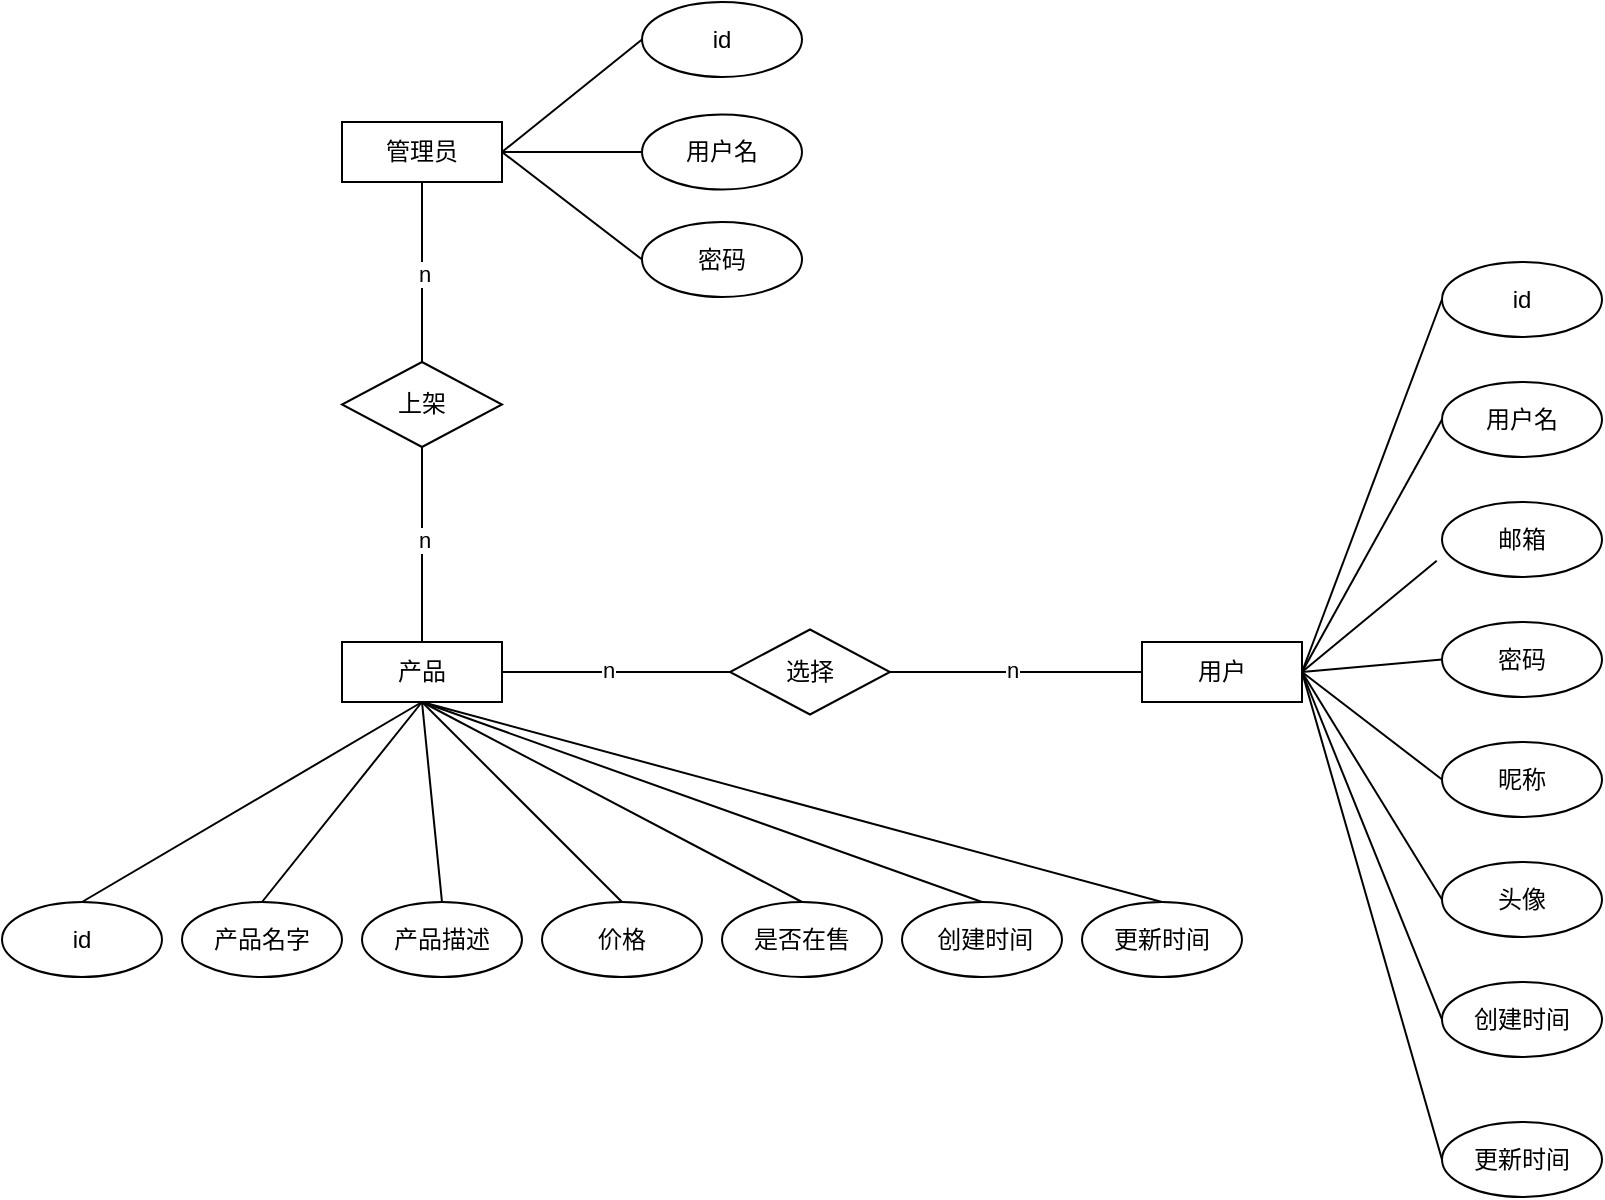 <mxfile version="24.6.4" type="device">
  <diagram id="C5RBs43oDa-KdzZeNtuy" name="Page-1">
    <mxGraphModel dx="906" dy="665" grid="1" gridSize="10" guides="1" tooltips="1" connect="1" arrows="1" fold="1" page="1" pageScale="1" pageWidth="827" pageHeight="1169" math="0" shadow="0">
      <root>
        <mxCell id="WIyWlLk6GJQsqaUBKTNV-0" />
        <mxCell id="WIyWlLk6GJQsqaUBKTNV-1" parent="WIyWlLk6GJQsqaUBKTNV-0" />
        <mxCell id="vC0djv4koSDoYGYUXpLg-45" style="rounded=0;orthogonalLoop=1;jettySize=auto;html=1;exitX=0.5;exitY=1;exitDx=0;exitDy=0;entryX=0.5;entryY=0;entryDx=0;entryDy=0;endArrow=none;endFill=0;" edge="1" parent="WIyWlLk6GJQsqaUBKTNV-1" source="vC0djv4koSDoYGYUXpLg-0" target="vC0djv4koSDoYGYUXpLg-38">
          <mxGeometry relative="1" as="geometry" />
        </mxCell>
        <mxCell id="vC0djv4koSDoYGYUXpLg-46" style="rounded=0;orthogonalLoop=1;jettySize=auto;html=1;exitX=0.5;exitY=1;exitDx=0;exitDy=0;entryX=0.5;entryY=0;entryDx=0;entryDy=0;endArrow=none;endFill=0;" edge="1" parent="WIyWlLk6GJQsqaUBKTNV-1" source="vC0djv4koSDoYGYUXpLg-0" target="vC0djv4koSDoYGYUXpLg-39">
          <mxGeometry relative="1" as="geometry" />
        </mxCell>
        <mxCell id="vC0djv4koSDoYGYUXpLg-47" style="rounded=0;orthogonalLoop=1;jettySize=auto;html=1;exitX=0.5;exitY=1;exitDx=0;exitDy=0;entryX=0.5;entryY=0;entryDx=0;entryDy=0;endArrow=none;endFill=0;" edge="1" parent="WIyWlLk6GJQsqaUBKTNV-1" source="vC0djv4koSDoYGYUXpLg-0" target="vC0djv4koSDoYGYUXpLg-40">
          <mxGeometry relative="1" as="geometry" />
        </mxCell>
        <mxCell id="vC0djv4koSDoYGYUXpLg-48" style="rounded=0;orthogonalLoop=1;jettySize=auto;html=1;exitX=0.5;exitY=1;exitDx=0;exitDy=0;entryX=0.5;entryY=0;entryDx=0;entryDy=0;endArrow=none;endFill=0;" edge="1" parent="WIyWlLk6GJQsqaUBKTNV-1" source="vC0djv4koSDoYGYUXpLg-0" target="vC0djv4koSDoYGYUXpLg-41">
          <mxGeometry relative="1" as="geometry" />
        </mxCell>
        <mxCell id="vC0djv4koSDoYGYUXpLg-49" style="rounded=0;orthogonalLoop=1;jettySize=auto;html=1;exitX=0.5;exitY=1;exitDx=0;exitDy=0;entryX=0.5;entryY=0;entryDx=0;entryDy=0;endArrow=none;endFill=0;" edge="1" parent="WIyWlLk6GJQsqaUBKTNV-1" source="vC0djv4koSDoYGYUXpLg-0" target="vC0djv4koSDoYGYUXpLg-42">
          <mxGeometry relative="1" as="geometry" />
        </mxCell>
        <mxCell id="vC0djv4koSDoYGYUXpLg-50" style="rounded=0;orthogonalLoop=1;jettySize=auto;html=1;exitX=0.5;exitY=1;exitDx=0;exitDy=0;entryX=0.5;entryY=0;entryDx=0;entryDy=0;endArrow=none;endFill=0;" edge="1" parent="WIyWlLk6GJQsqaUBKTNV-1" source="vC0djv4koSDoYGYUXpLg-0" target="vC0djv4koSDoYGYUXpLg-43">
          <mxGeometry relative="1" as="geometry" />
        </mxCell>
        <mxCell id="vC0djv4koSDoYGYUXpLg-51" style="rounded=0;orthogonalLoop=1;jettySize=auto;html=1;exitX=0.5;exitY=1;exitDx=0;exitDy=0;entryX=0.5;entryY=0;entryDx=0;entryDy=0;endArrow=none;endFill=0;" edge="1" parent="WIyWlLk6GJQsqaUBKTNV-1" source="vC0djv4koSDoYGYUXpLg-0" target="vC0djv4koSDoYGYUXpLg-44">
          <mxGeometry relative="1" as="geometry" />
        </mxCell>
        <mxCell id="vC0djv4koSDoYGYUXpLg-0" value="产品" style="rounded=0;whiteSpace=wrap;html=1;" vertex="1" parent="WIyWlLk6GJQsqaUBKTNV-1">
          <mxGeometry x="180" y="350" width="80" height="30" as="geometry" />
        </mxCell>
        <mxCell id="vC0djv4koSDoYGYUXpLg-1" value="选择" style="rhombus;whiteSpace=wrap;html=1;" vertex="1" parent="WIyWlLk6GJQsqaUBKTNV-1">
          <mxGeometry x="374" y="343.75" width="80" height="42.5" as="geometry" />
        </mxCell>
        <mxCell id="vC0djv4koSDoYGYUXpLg-2" value="" style="endArrow=none;html=1;rounded=0;exitX=1;exitY=0.5;exitDx=0;exitDy=0;entryX=0;entryY=0.5;entryDx=0;entryDy=0;" edge="1" parent="WIyWlLk6GJQsqaUBKTNV-1" source="vC0djv4koSDoYGYUXpLg-0" target="vC0djv4koSDoYGYUXpLg-1">
          <mxGeometry width="50" height="50" relative="1" as="geometry">
            <mxPoint x="390" y="370" as="sourcePoint" />
            <mxPoint x="440" y="320" as="targetPoint" />
          </mxGeometry>
        </mxCell>
        <mxCell id="vC0djv4koSDoYGYUXpLg-8" value="n" style="edgeLabel;html=1;align=center;verticalAlign=middle;resizable=0;points=[];" vertex="1" connectable="0" parent="vC0djv4koSDoYGYUXpLg-2">
          <mxGeometry x="-0.07" y="1" relative="1" as="geometry">
            <mxPoint as="offset" />
          </mxGeometry>
        </mxCell>
        <mxCell id="vC0djv4koSDoYGYUXpLg-24" style="rounded=0;orthogonalLoop=1;jettySize=auto;html=1;entryX=0;entryY=0.5;entryDx=0;entryDy=0;endArrow=none;endFill=0;exitX=1;exitY=0.5;exitDx=0;exitDy=0;" edge="1" parent="WIyWlLk6GJQsqaUBKTNV-1" source="vC0djv4koSDoYGYUXpLg-4" target="vC0djv4koSDoYGYUXpLg-16">
          <mxGeometry relative="1" as="geometry">
            <mxPoint x="710" y="240" as="sourcePoint" />
          </mxGeometry>
        </mxCell>
        <mxCell id="vC0djv4koSDoYGYUXpLg-27" style="rounded=0;orthogonalLoop=1;jettySize=auto;html=1;exitX=1;exitY=0.5;exitDx=0;exitDy=0;entryX=0;entryY=0.5;entryDx=0;entryDy=0;endArrow=none;endFill=0;" edge="1" parent="WIyWlLk6GJQsqaUBKTNV-1" source="vC0djv4koSDoYGYUXpLg-4" target="vC0djv4koSDoYGYUXpLg-19">
          <mxGeometry relative="1" as="geometry" />
        </mxCell>
        <mxCell id="vC0djv4koSDoYGYUXpLg-28" style="rounded=0;orthogonalLoop=1;jettySize=auto;html=1;exitX=1;exitY=0.5;exitDx=0;exitDy=0;entryX=0;entryY=0.5;entryDx=0;entryDy=0;endArrow=none;endFill=0;" edge="1" parent="WIyWlLk6GJQsqaUBKTNV-1" source="vC0djv4koSDoYGYUXpLg-4" target="vC0djv4koSDoYGYUXpLg-20">
          <mxGeometry relative="1" as="geometry" />
        </mxCell>
        <mxCell id="vC0djv4koSDoYGYUXpLg-29" style="rounded=0;orthogonalLoop=1;jettySize=auto;html=1;exitX=1;exitY=0.5;exitDx=0;exitDy=0;entryX=0;entryY=0.5;entryDx=0;entryDy=0;endArrow=none;endFill=0;" edge="1" parent="WIyWlLk6GJQsqaUBKTNV-1" source="vC0djv4koSDoYGYUXpLg-4" target="vC0djv4koSDoYGYUXpLg-21">
          <mxGeometry relative="1" as="geometry" />
        </mxCell>
        <mxCell id="vC0djv4koSDoYGYUXpLg-30" style="rounded=0;orthogonalLoop=1;jettySize=auto;html=1;exitX=1;exitY=0.5;exitDx=0;exitDy=0;entryX=0;entryY=0.5;entryDx=0;entryDy=0;endArrow=none;endFill=0;" edge="1" parent="WIyWlLk6GJQsqaUBKTNV-1" source="vC0djv4koSDoYGYUXpLg-4" target="vC0djv4koSDoYGYUXpLg-22">
          <mxGeometry relative="1" as="geometry" />
        </mxCell>
        <mxCell id="vC0djv4koSDoYGYUXpLg-31" style="rounded=0;orthogonalLoop=1;jettySize=auto;html=1;exitX=1;exitY=0.5;exitDx=0;exitDy=0;entryX=0;entryY=0.5;entryDx=0;entryDy=0;endArrow=none;endFill=0;" edge="1" parent="WIyWlLk6GJQsqaUBKTNV-1" source="vC0djv4koSDoYGYUXpLg-4" target="vC0djv4koSDoYGYUXpLg-23">
          <mxGeometry relative="1" as="geometry" />
        </mxCell>
        <mxCell id="vC0djv4koSDoYGYUXpLg-4" value="用户" style="rounded=0;whiteSpace=wrap;html=1;" vertex="1" parent="WIyWlLk6GJQsqaUBKTNV-1">
          <mxGeometry x="580" y="350" width="80" height="30" as="geometry" />
        </mxCell>
        <mxCell id="vC0djv4koSDoYGYUXpLg-5" value="" style="endArrow=none;html=1;rounded=0;entryX=0;entryY=0.5;entryDx=0;entryDy=0;exitX=1;exitY=0.5;exitDx=0;exitDy=0;" edge="1" parent="WIyWlLk6GJQsqaUBKTNV-1" source="vC0djv4koSDoYGYUXpLg-1" target="vC0djv4koSDoYGYUXpLg-4">
          <mxGeometry width="50" height="50" relative="1" as="geometry">
            <mxPoint x="390" y="370" as="sourcePoint" />
            <mxPoint x="440" y="320" as="targetPoint" />
          </mxGeometry>
        </mxCell>
        <mxCell id="vC0djv4koSDoYGYUXpLg-6" value="n" style="edgeLabel;html=1;align=center;verticalAlign=middle;resizable=0;points=[];" vertex="1" connectable="0" parent="vC0djv4koSDoYGYUXpLg-5">
          <mxGeometry x="-0.037" y="1" relative="1" as="geometry">
            <mxPoint as="offset" />
          </mxGeometry>
        </mxCell>
        <mxCell id="vC0djv4koSDoYGYUXpLg-35" style="rounded=0;orthogonalLoop=1;jettySize=auto;html=1;exitX=1;exitY=0.5;exitDx=0;exitDy=0;entryX=0;entryY=0.5;entryDx=0;entryDy=0;endArrow=none;endFill=0;" edge="1" parent="WIyWlLk6GJQsqaUBKTNV-1" source="vC0djv4koSDoYGYUXpLg-9" target="vC0djv4koSDoYGYUXpLg-32">
          <mxGeometry relative="1" as="geometry" />
        </mxCell>
        <mxCell id="vC0djv4koSDoYGYUXpLg-36" style="rounded=0;orthogonalLoop=1;jettySize=auto;html=1;exitX=1;exitY=0.5;exitDx=0;exitDy=0;entryX=0;entryY=0.5;entryDx=0;entryDy=0;endArrow=none;endFill=0;" edge="1" parent="WIyWlLk6GJQsqaUBKTNV-1" source="vC0djv4koSDoYGYUXpLg-9" target="vC0djv4koSDoYGYUXpLg-33">
          <mxGeometry relative="1" as="geometry" />
        </mxCell>
        <mxCell id="vC0djv4koSDoYGYUXpLg-37" style="rounded=0;orthogonalLoop=1;jettySize=auto;html=1;exitX=1;exitY=0.5;exitDx=0;exitDy=0;entryX=0;entryY=0.5;entryDx=0;entryDy=0;endArrow=none;endFill=0;" edge="1" parent="WIyWlLk6GJQsqaUBKTNV-1" source="vC0djv4koSDoYGYUXpLg-9" target="vC0djv4koSDoYGYUXpLg-34">
          <mxGeometry relative="1" as="geometry" />
        </mxCell>
        <mxCell id="vC0djv4koSDoYGYUXpLg-9" value="管理员" style="rounded=0;whiteSpace=wrap;html=1;" vertex="1" parent="WIyWlLk6GJQsqaUBKTNV-1">
          <mxGeometry x="180" y="90" width="80" height="30" as="geometry" />
        </mxCell>
        <mxCell id="vC0djv4koSDoYGYUXpLg-10" value="上架" style="rhombus;whiteSpace=wrap;html=1;" vertex="1" parent="WIyWlLk6GJQsqaUBKTNV-1">
          <mxGeometry x="180" y="210" width="80" height="42.5" as="geometry" />
        </mxCell>
        <mxCell id="vC0djv4koSDoYGYUXpLg-11" value="" style="endArrow=none;html=1;rounded=0;entryX=0.5;entryY=1;entryDx=0;entryDy=0;exitX=0.5;exitY=0;exitDx=0;exitDy=0;" edge="1" parent="WIyWlLk6GJQsqaUBKTNV-1" source="vC0djv4koSDoYGYUXpLg-10" target="vC0djv4koSDoYGYUXpLg-9">
          <mxGeometry width="50" height="50" relative="1" as="geometry">
            <mxPoint x="390" y="370" as="sourcePoint" />
            <mxPoint x="440" y="320" as="targetPoint" />
          </mxGeometry>
        </mxCell>
        <mxCell id="vC0djv4koSDoYGYUXpLg-14" value="n" style="edgeLabel;html=1;align=center;verticalAlign=middle;resizable=0;points=[];" vertex="1" connectable="0" parent="vC0djv4koSDoYGYUXpLg-11">
          <mxGeometry x="-0.022" y="-1" relative="1" as="geometry">
            <mxPoint as="offset" />
          </mxGeometry>
        </mxCell>
        <mxCell id="vC0djv4koSDoYGYUXpLg-13" value="" style="endArrow=none;html=1;rounded=0;entryX=0.5;entryY=1;entryDx=0;entryDy=0;" edge="1" parent="WIyWlLk6GJQsqaUBKTNV-1" source="vC0djv4koSDoYGYUXpLg-0" target="vC0djv4koSDoYGYUXpLg-10">
          <mxGeometry width="50" height="50" relative="1" as="geometry">
            <mxPoint x="390" y="370" as="sourcePoint" />
            <mxPoint x="250" y="280" as="targetPoint" />
          </mxGeometry>
        </mxCell>
        <mxCell id="vC0djv4koSDoYGYUXpLg-15" value="n" style="edgeLabel;html=1;align=center;verticalAlign=middle;resizable=0;points=[];" vertex="1" connectable="0" parent="vC0djv4koSDoYGYUXpLg-13">
          <mxGeometry x="0.046" y="-1" relative="1" as="geometry">
            <mxPoint as="offset" />
          </mxGeometry>
        </mxCell>
        <mxCell id="vC0djv4koSDoYGYUXpLg-16" value="id" style="ellipse;whiteSpace=wrap;html=1;" vertex="1" parent="WIyWlLk6GJQsqaUBKTNV-1">
          <mxGeometry x="730" y="160" width="80" height="37.5" as="geometry" />
        </mxCell>
        <mxCell id="vC0djv4koSDoYGYUXpLg-25" style="rounded=0;orthogonalLoop=1;jettySize=auto;html=1;exitX=0;exitY=0.5;exitDx=0;exitDy=0;endArrow=none;endFill=0;entryX=1;entryY=0.5;entryDx=0;entryDy=0;" edge="1" parent="WIyWlLk6GJQsqaUBKTNV-1" source="vC0djv4koSDoYGYUXpLg-17" target="vC0djv4koSDoYGYUXpLg-4">
          <mxGeometry relative="1" as="geometry">
            <mxPoint x="660" y="360" as="targetPoint" />
          </mxGeometry>
        </mxCell>
        <mxCell id="vC0djv4koSDoYGYUXpLg-17" value="用户名" style="ellipse;whiteSpace=wrap;html=1;" vertex="1" parent="WIyWlLk6GJQsqaUBKTNV-1">
          <mxGeometry x="730" y="220" width="80" height="37.5" as="geometry" />
        </mxCell>
        <mxCell id="vC0djv4koSDoYGYUXpLg-18" value="邮箱" style="ellipse;whiteSpace=wrap;html=1;" vertex="1" parent="WIyWlLk6GJQsqaUBKTNV-1">
          <mxGeometry x="730" y="280" width="80" height="37.5" as="geometry" />
        </mxCell>
        <mxCell id="vC0djv4koSDoYGYUXpLg-19" value="密码" style="ellipse;whiteSpace=wrap;html=1;" vertex="1" parent="WIyWlLk6GJQsqaUBKTNV-1">
          <mxGeometry x="730" y="340" width="80" height="37.5" as="geometry" />
        </mxCell>
        <mxCell id="vC0djv4koSDoYGYUXpLg-20" value="昵称" style="ellipse;whiteSpace=wrap;html=1;" vertex="1" parent="WIyWlLk6GJQsqaUBKTNV-1">
          <mxGeometry x="730" y="400" width="80" height="37.5" as="geometry" />
        </mxCell>
        <mxCell id="vC0djv4koSDoYGYUXpLg-21" value="头像" style="ellipse;whiteSpace=wrap;html=1;" vertex="1" parent="WIyWlLk6GJQsqaUBKTNV-1">
          <mxGeometry x="730" y="460" width="80" height="37.5" as="geometry" />
        </mxCell>
        <mxCell id="vC0djv4koSDoYGYUXpLg-22" value="创建时间" style="ellipse;whiteSpace=wrap;html=1;" vertex="1" parent="WIyWlLk6GJQsqaUBKTNV-1">
          <mxGeometry x="730" y="520" width="80" height="37.5" as="geometry" />
        </mxCell>
        <mxCell id="vC0djv4koSDoYGYUXpLg-23" value="更新时间" style="ellipse;whiteSpace=wrap;html=1;" vertex="1" parent="WIyWlLk6GJQsqaUBKTNV-1">
          <mxGeometry x="730" y="590" width="80" height="37.5" as="geometry" />
        </mxCell>
        <mxCell id="vC0djv4koSDoYGYUXpLg-26" style="rounded=0;orthogonalLoop=1;jettySize=auto;html=1;exitX=1;exitY=0.5;exitDx=0;exitDy=0;entryX=-0.033;entryY=0.782;entryDx=0;entryDy=0;entryPerimeter=0;endArrow=none;endFill=0;" edge="1" parent="WIyWlLk6GJQsqaUBKTNV-1" source="vC0djv4koSDoYGYUXpLg-4" target="vC0djv4koSDoYGYUXpLg-18">
          <mxGeometry relative="1" as="geometry" />
        </mxCell>
        <mxCell id="vC0djv4koSDoYGYUXpLg-32" value="id" style="ellipse;whiteSpace=wrap;html=1;" vertex="1" parent="WIyWlLk6GJQsqaUBKTNV-1">
          <mxGeometry x="330" y="30" width="80" height="37.5" as="geometry" />
        </mxCell>
        <mxCell id="vC0djv4koSDoYGYUXpLg-33" value="用户名" style="ellipse;whiteSpace=wrap;html=1;" vertex="1" parent="WIyWlLk6GJQsqaUBKTNV-1">
          <mxGeometry x="330" y="86.25" width="80" height="37.5" as="geometry" />
        </mxCell>
        <mxCell id="vC0djv4koSDoYGYUXpLg-34" value="密码" style="ellipse;whiteSpace=wrap;html=1;" vertex="1" parent="WIyWlLk6GJQsqaUBKTNV-1">
          <mxGeometry x="330" y="140" width="80" height="37.5" as="geometry" />
        </mxCell>
        <mxCell id="vC0djv4koSDoYGYUXpLg-38" value="id" style="ellipse;whiteSpace=wrap;html=1;" vertex="1" parent="WIyWlLk6GJQsqaUBKTNV-1">
          <mxGeometry x="10" y="480" width="80" height="37.5" as="geometry" />
        </mxCell>
        <mxCell id="vC0djv4koSDoYGYUXpLg-39" value="产品名字" style="ellipse;whiteSpace=wrap;html=1;" vertex="1" parent="WIyWlLk6GJQsqaUBKTNV-1">
          <mxGeometry x="100" y="480" width="80" height="37.5" as="geometry" />
        </mxCell>
        <mxCell id="vC0djv4koSDoYGYUXpLg-40" value="产品描述" style="ellipse;whiteSpace=wrap;html=1;" vertex="1" parent="WIyWlLk6GJQsqaUBKTNV-1">
          <mxGeometry x="190" y="480" width="80" height="37.5" as="geometry" />
        </mxCell>
        <mxCell id="vC0djv4koSDoYGYUXpLg-41" value="价格" style="ellipse;whiteSpace=wrap;html=1;" vertex="1" parent="WIyWlLk6GJQsqaUBKTNV-1">
          <mxGeometry x="280" y="480" width="80" height="37.5" as="geometry" />
        </mxCell>
        <mxCell id="vC0djv4koSDoYGYUXpLg-42" value="是否在售" style="ellipse;whiteSpace=wrap;html=1;" vertex="1" parent="WIyWlLk6GJQsqaUBKTNV-1">
          <mxGeometry x="370" y="480" width="80" height="37.5" as="geometry" />
        </mxCell>
        <mxCell id="vC0djv4koSDoYGYUXpLg-43" value="&amp;nbsp;创建时间" style="ellipse;whiteSpace=wrap;html=1;" vertex="1" parent="WIyWlLk6GJQsqaUBKTNV-1">
          <mxGeometry x="460" y="480" width="80" height="37.5" as="geometry" />
        </mxCell>
        <mxCell id="vC0djv4koSDoYGYUXpLg-44" value="更新时间" style="ellipse;whiteSpace=wrap;html=1;" vertex="1" parent="WIyWlLk6GJQsqaUBKTNV-1">
          <mxGeometry x="550" y="480" width="80" height="37.5" as="geometry" />
        </mxCell>
      </root>
    </mxGraphModel>
  </diagram>
</mxfile>
